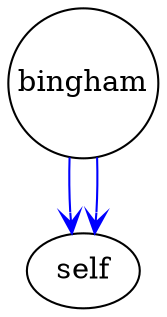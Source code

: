 digraph outcome_bingham_self { 
 K=0.6 
 "bingham" -> { "self" } [color="blue", arrowhead="vee", penwidth=1, href="#61"]; 
 "bingham" -> { "self" } [color="blue", arrowhead="vee", penwidth=1, href="#61"]; 
 "bingham" [shape="circle", fixedsize="true", height=1, width=1, style="filled", fillcolor="white", href="#bingham"]; 
 "bingham" [shape="circle", fixedsize="true", height=1, width=1, style="filled", fillcolor="white", href="#bingham"]; 

}